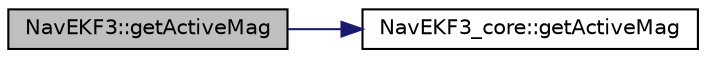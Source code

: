 digraph "NavEKF3::getActiveMag"
{
 // INTERACTIVE_SVG=YES
  edge [fontname="Helvetica",fontsize="10",labelfontname="Helvetica",labelfontsize="10"];
  node [fontname="Helvetica",fontsize="10",shape=record];
  rankdir="LR";
  Node1 [label="NavEKF3::getActiveMag",height=0.2,width=0.4,color="black", fillcolor="grey75", style="filled", fontcolor="black"];
  Node1 -> Node2 [color="midnightblue",fontsize="10",style="solid",fontname="Helvetica"];
  Node2 [label="NavEKF3_core::getActiveMag",height=0.2,width=0.4,color="black", fillcolor="white", style="filled",URL="$classNavEKF3__core.html#a8f2bb8edcaeb8c99c4cec2f7f7d6fbd5"];
}

